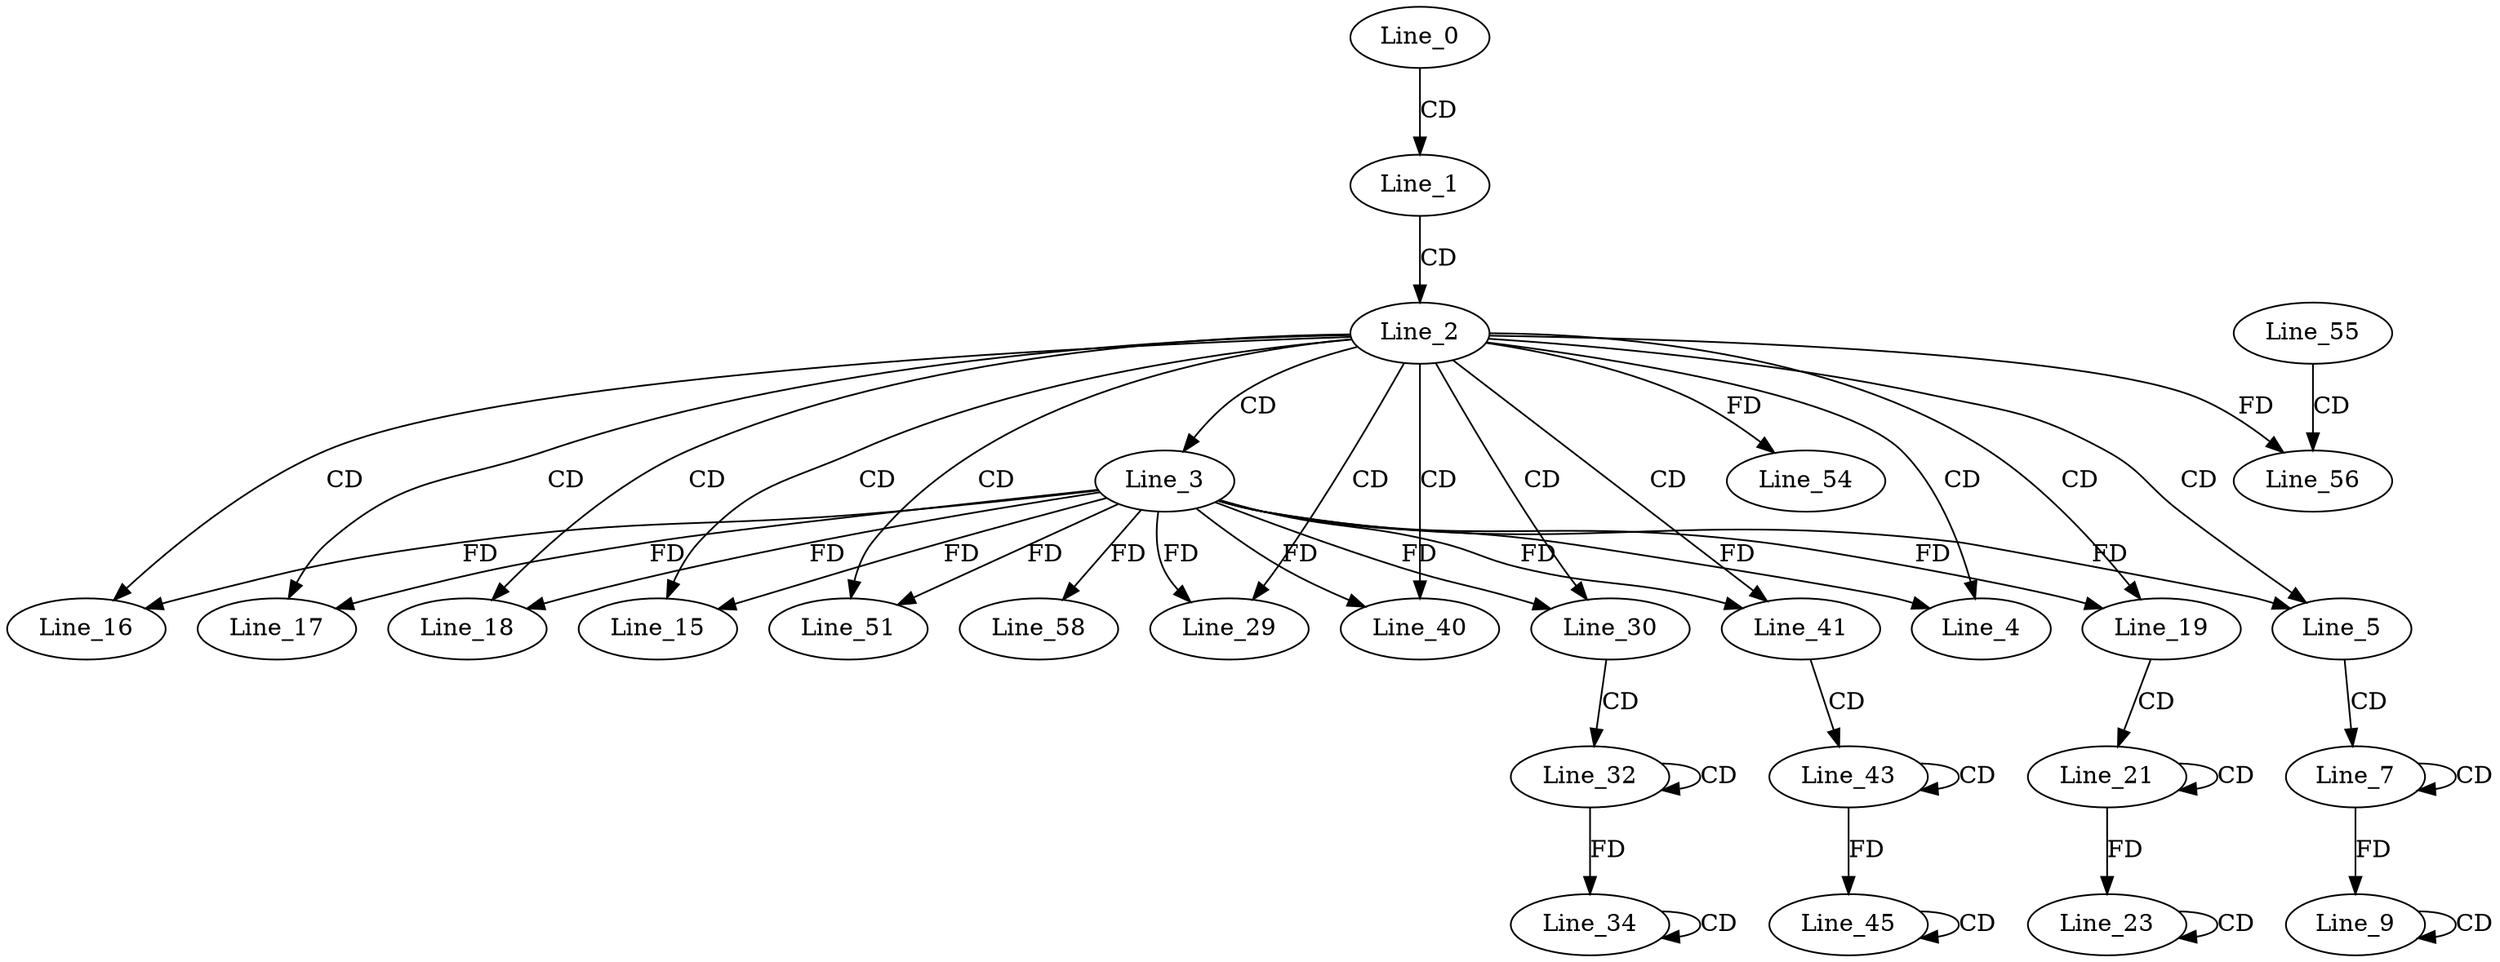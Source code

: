 digraph G {
  Line_0;
  Line_1;
  Line_2;
  Line_3;
  Line_4;
  Line_5;
  Line_5;
  Line_7;
  Line_7;
  Line_9;
  Line_9;
  Line_9;
  Line_15;
  Line_16;
  Line_17;
  Line_18;
  Line_19;
  Line_19;
  Line_21;
  Line_21;
  Line_23;
  Line_23;
  Line_23;
  Line_29;
  Line_30;
  Line_30;
  Line_32;
  Line_32;
  Line_34;
  Line_34;
  Line_34;
  Line_40;
  Line_41;
  Line_41;
  Line_43;
  Line_43;
  Line_45;
  Line_45;
  Line_45;
  Line_51;
  Line_54;
  Line_55;
  Line_56;
  Line_58;
  Line_0 -> Line_1 [ label="CD" ];
  Line_1 -> Line_2 [ label="CD" ];
  Line_2 -> Line_3 [ label="CD" ];
  Line_2 -> Line_4 [ label="CD" ];
  Line_3 -> Line_4 [ label="FD" ];
  Line_2 -> Line_5 [ label="CD" ];
  Line_3 -> Line_5 [ label="FD" ];
  Line_5 -> Line_7 [ label="CD" ];
  Line_7 -> Line_7 [ label="CD" ];
  Line_9 -> Line_9 [ label="CD" ];
  Line_7 -> Line_9 [ label="FD" ];
  Line_2 -> Line_15 [ label="CD" ];
  Line_3 -> Line_15 [ label="FD" ];
  Line_2 -> Line_16 [ label="CD" ];
  Line_3 -> Line_16 [ label="FD" ];
  Line_2 -> Line_17 [ label="CD" ];
  Line_3 -> Line_17 [ label="FD" ];
  Line_2 -> Line_18 [ label="CD" ];
  Line_3 -> Line_18 [ label="FD" ];
  Line_2 -> Line_19 [ label="CD" ];
  Line_3 -> Line_19 [ label="FD" ];
  Line_19 -> Line_21 [ label="CD" ];
  Line_21 -> Line_21 [ label="CD" ];
  Line_23 -> Line_23 [ label="CD" ];
  Line_21 -> Line_23 [ label="FD" ];
  Line_2 -> Line_29 [ label="CD" ];
  Line_3 -> Line_29 [ label="FD" ];
  Line_2 -> Line_30 [ label="CD" ];
  Line_3 -> Line_30 [ label="FD" ];
  Line_30 -> Line_32 [ label="CD" ];
  Line_32 -> Line_32 [ label="CD" ];
  Line_34 -> Line_34 [ label="CD" ];
  Line_32 -> Line_34 [ label="FD" ];
  Line_2 -> Line_40 [ label="CD" ];
  Line_3 -> Line_40 [ label="FD" ];
  Line_2 -> Line_41 [ label="CD" ];
  Line_3 -> Line_41 [ label="FD" ];
  Line_41 -> Line_43 [ label="CD" ];
  Line_43 -> Line_43 [ label="CD" ];
  Line_45 -> Line_45 [ label="CD" ];
  Line_43 -> Line_45 [ label="FD" ];
  Line_2 -> Line_51 [ label="CD" ];
  Line_3 -> Line_51 [ label="FD" ];
  Line_2 -> Line_54 [ label="FD" ];
  Line_55 -> Line_56 [ label="CD" ];
  Line_2 -> Line_56 [ label="FD" ];
  Line_3 -> Line_58 [ label="FD" ];
}
